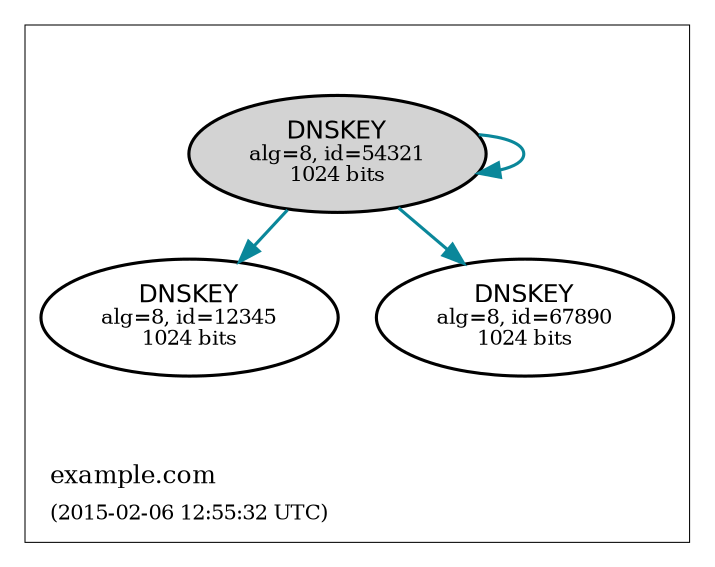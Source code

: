 digraph {
  graph [compound=true, rankdir=BT, ranksep=0.3];
	node [label="\N",
		penwidth=1.5
	];
	edge [penwidth=1.5];

  subgraph "cluster_example.com" {
		graph [label=<<TABLE BORDER="0"><TR><TD ALIGN="LEFT"><FONT POINT-SIZE="12">example.com</FONT></TD></TR><TR><TD ALIGN="LEFT"><FONT POINT-SIZE="10">(2015-02-06 12:55:32 UTC)</FONT></TD></TR></TABLE>>,
				labeljust=l,
				penwidth=0.5
		];
		"DNSKEY-0|example.com|8|12345"	 [color="#000000",
			fillcolor="#ffffff",
			label=<<FONT POINT-SIZE="12" FACE="Helvetica">DNSKEY</FONT><BR/><FONT POINT-SIZE="10">alg=8, id=12345<BR/>1024 bits</FONT>>,
			shape=ellipse,
			style=filled];
		"DNSKEY-0|example.com|8|67890"	 [color="#000000",
			fillcolor="#ffffff",
			label=<<FONT POINT-SIZE="12" FACE="Helvetica">DNSKEY</FONT><BR/><FONT POINT-SIZE="10">alg=8, id=67890<BR/>1024 bits</FONT>>,
			shape=ellipse,
			style=filled];
		"DNSKEY-0|example.com|8|54321"	 [color="#000000",
			fillcolor="lightgray",
			label=<<FONT POINT-SIZE="12" FACE="Helvetica">DNSKEY</FONT><BR/><FONT POINT-SIZE="10">alg=8, id=54321<BR/>1024 bits</FONT>>,
			shape=ellipse,
			style=filled];
		"cluster_example.com_top" [shape=point, style=invis];
		"cluster_example.com_bottom" [shape=point, style=invis];
  }
	"DNSKEY-0|example.com|8|54321" -> "DNSKEY-0|example.com|8|54321" [dir=back,
		color="#0a879a",
		style="solid"];
	"DNSKEY-0|example.com|8|12345" -> "DNSKEY-0|example.com|8|54321" [dir=back,
		color="#0a879a",
		style="solid"];
	"DNSKEY-0|example.com|8|67890" -> "DNSKEY-0|example.com|8|54321" [dir=back,
		color="#0a879a",
		style="solid"];
	"cluster_example.com_bottom" -> "DNSKEY-0|example.com|8|12345" [style=invis];
	"DNSKEY-0|example.com|8|54321" -> "cluster_example.com_top" [style=invis];
}
